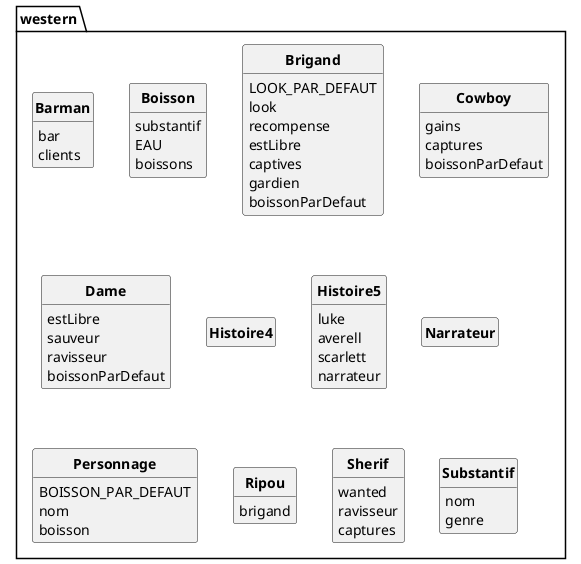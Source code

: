 @startuml

'UML GENERE PAR CODE :)

skinparam style strictuml
skinparam classAttributeIconSize 0
skinparam classFontStyle Bold
hide empty members

PACKAGE western{
	CLASS Barman{
		bar
		clients
	}


	CLASS Boisson{
		substantif
		EAU
		boissons
	}


	CLASS Brigand{
		LOOK_PAR_DEFAUT
		look
		recompense
		estLibre
		captives
		gardien
		boissonParDefaut
	}


	CLASS Cowboy{
		gains
		captures
		boissonParDefaut
	}


	CLASS Dame{
		estLibre
		sauveur
		ravisseur
		boissonParDefaut
	}


	CLASS Histoire4{
	}


	CLASS Histoire5{
		luke
		averell
		scarlett
		narrateur
	}


	CLASS Narrateur{
	}


	CLASS Personnage{
		BOISSON_PAR_DEFAUT
		nom
		boisson
	}


	CLASS Ripou{
		brigand
	}


	CLASS Sherif{
		wanted
		ravisseur
		captures
	}


	CLASS Substantif{
		nom
		genre
	}



}
@enduml

